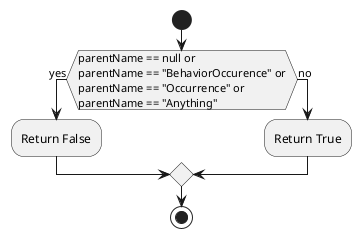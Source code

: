 @startuml
start
if(parentName == null or
parentName == "BehaviorOccurence" or
parentName == "Occurrence" or
parentName == "Anything") then (yes)
:Return False;
else(no)
:Return True;
endif
stop
@enduml